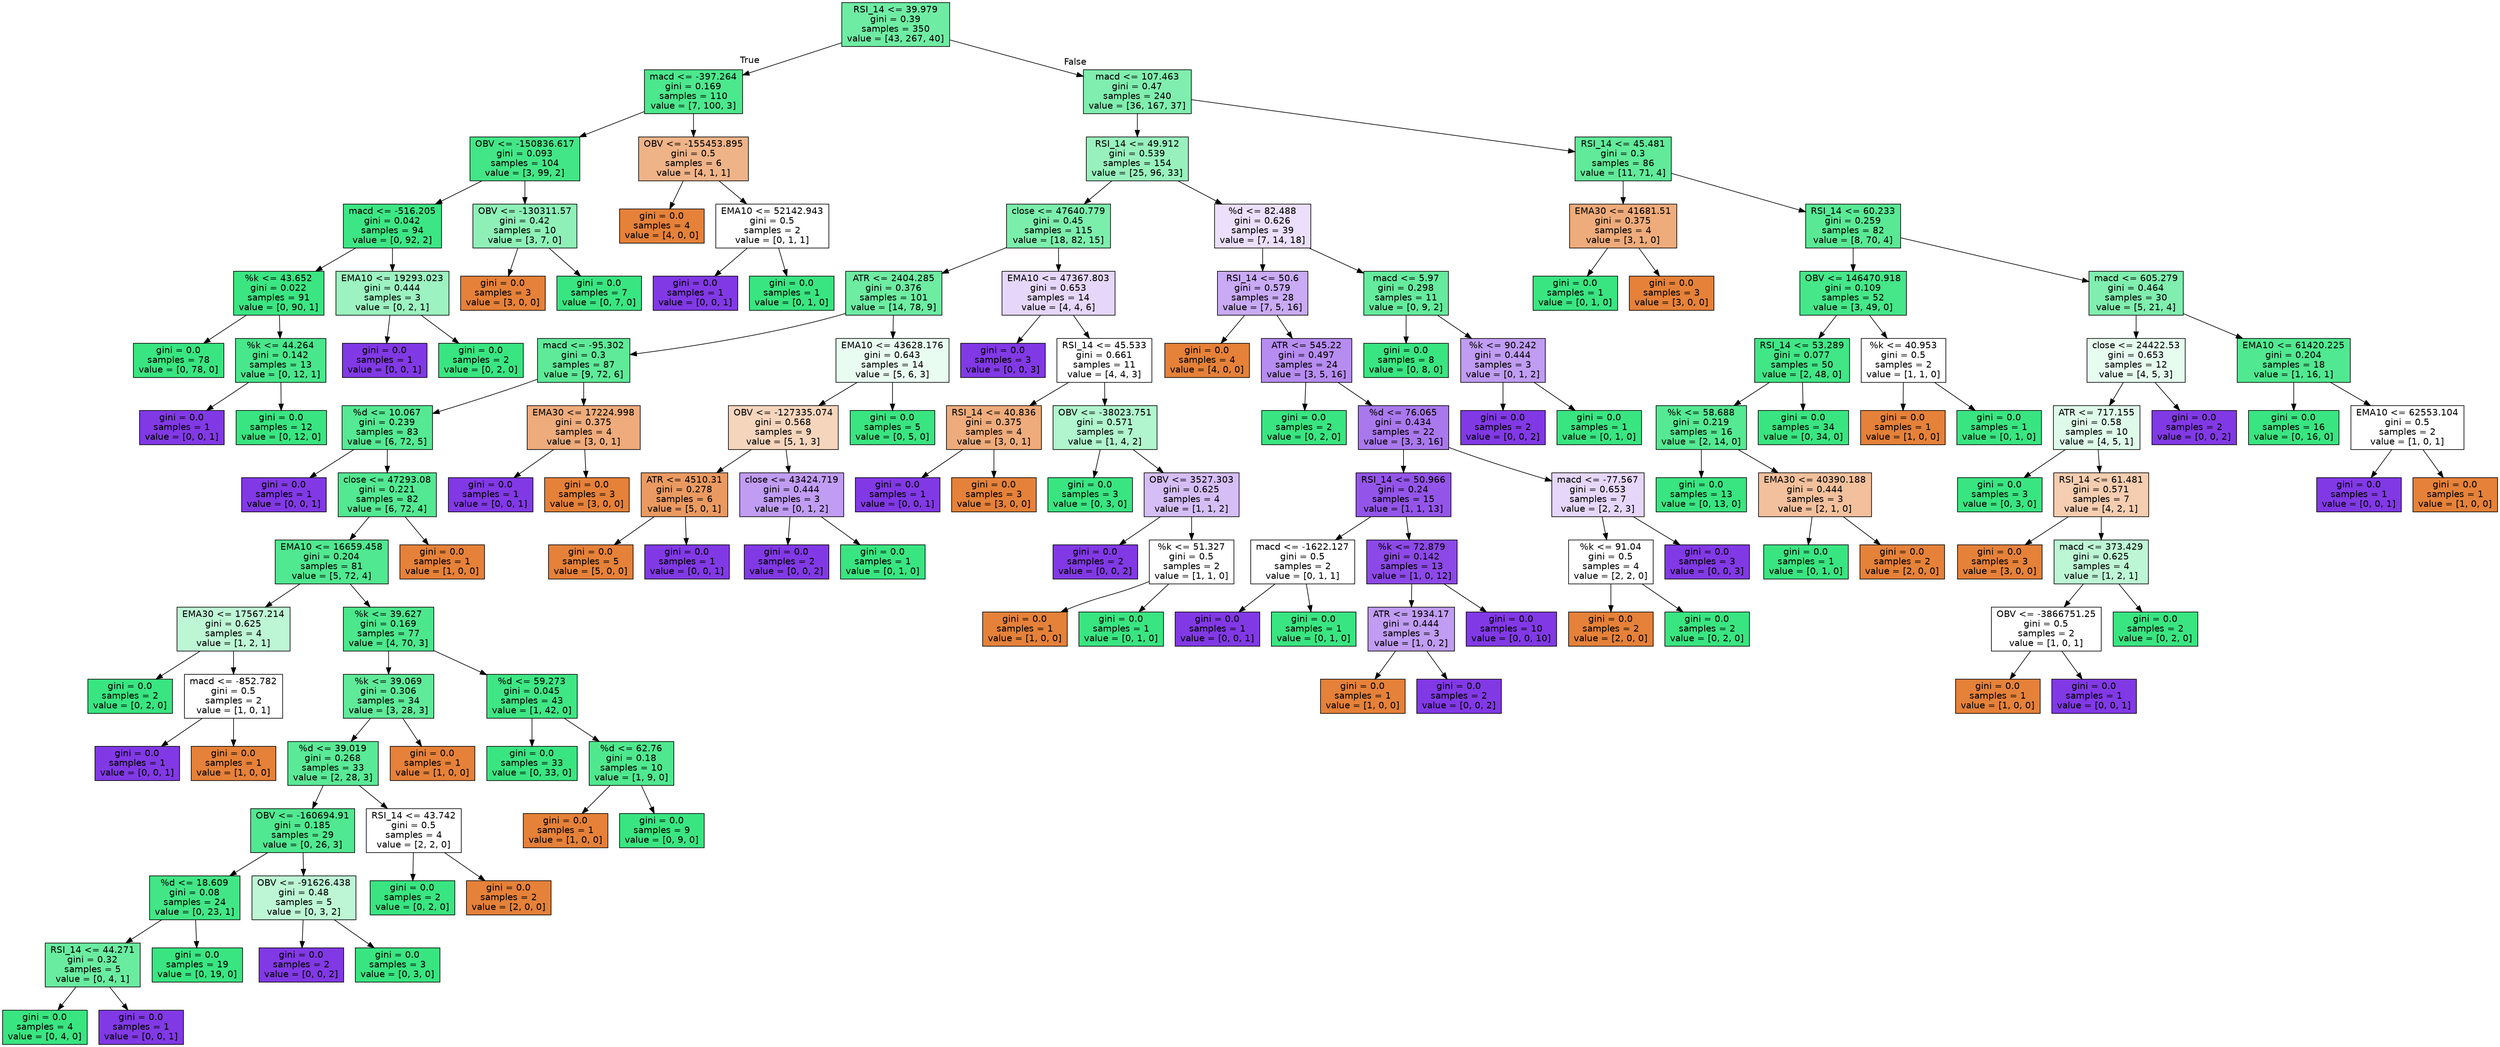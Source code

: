 digraph Tree {
node [shape=box, style="filled", color="black", fontname="helvetica"] ;
edge [fontname="helvetica"] ;
0 [label="RSI_14 <= 39.979\ngini = 0.39\nsamples = 350\nvalue = [43, 267, 40]", fillcolor="#6feca3"] ;
1 [label="macd <= -397.264\ngini = 0.169\nsamples = 110\nvalue = [7, 100, 3]", fillcolor="#4ce88d"] ;
0 -> 1 [labeldistance=2.5, labelangle=45, headlabel="True"] ;
2 [label="OBV <= -150836.617\ngini = 0.093\nsamples = 104\nvalue = [3, 99, 2]", fillcolor="#43e687"] ;
1 -> 2 ;
3 [label="macd <= -516.205\ngini = 0.042\nsamples = 94\nvalue = [0, 92, 2]", fillcolor="#3de684"] ;
2 -> 3 ;
4 [label="%k <= 43.652\ngini = 0.022\nsamples = 91\nvalue = [0, 90, 1]", fillcolor="#3be582"] ;
3 -> 4 ;
5 [label="gini = 0.0\nsamples = 78\nvalue = [0, 78, 0]", fillcolor="#39e581"] ;
4 -> 5 ;
6 [label="%k <= 44.264\ngini = 0.142\nsamples = 13\nvalue = [0, 12, 1]", fillcolor="#49e78c"] ;
4 -> 6 ;
7 [label="gini = 0.0\nsamples = 1\nvalue = [0, 0, 1]", fillcolor="#8139e5"] ;
6 -> 7 ;
8 [label="gini = 0.0\nsamples = 12\nvalue = [0, 12, 0]", fillcolor="#39e581"] ;
6 -> 8 ;
9 [label="EMA10 <= 19293.023\ngini = 0.444\nsamples = 3\nvalue = [0, 2, 1]", fillcolor="#9cf2c0"] ;
3 -> 9 ;
10 [label="gini = 0.0\nsamples = 1\nvalue = [0, 0, 1]", fillcolor="#8139e5"] ;
9 -> 10 ;
11 [label="gini = 0.0\nsamples = 2\nvalue = [0, 2, 0]", fillcolor="#39e581"] ;
9 -> 11 ;
12 [label="OBV <= -130311.57\ngini = 0.42\nsamples = 10\nvalue = [3, 7, 0]", fillcolor="#8ef0b7"] ;
2 -> 12 ;
13 [label="gini = 0.0\nsamples = 3\nvalue = [3, 0, 0]", fillcolor="#e58139"] ;
12 -> 13 ;
14 [label="gini = 0.0\nsamples = 7\nvalue = [0, 7, 0]", fillcolor="#39e581"] ;
12 -> 14 ;
15 [label="OBV <= -155453.895\ngini = 0.5\nsamples = 6\nvalue = [4, 1, 1]", fillcolor="#efb388"] ;
1 -> 15 ;
16 [label="gini = 0.0\nsamples = 4\nvalue = [4, 0, 0]", fillcolor="#e58139"] ;
15 -> 16 ;
17 [label="EMA10 <= 52142.943\ngini = 0.5\nsamples = 2\nvalue = [0, 1, 1]", fillcolor="#ffffff"] ;
15 -> 17 ;
18 [label="gini = 0.0\nsamples = 1\nvalue = [0, 0, 1]", fillcolor="#8139e5"] ;
17 -> 18 ;
19 [label="gini = 0.0\nsamples = 1\nvalue = [0, 1, 0]", fillcolor="#39e581"] ;
17 -> 19 ;
20 [label="macd <= 107.463\ngini = 0.47\nsamples = 240\nvalue = [36, 167, 37]", fillcolor="#80eeae"] ;
0 -> 20 [labeldistance=2.5, labelangle=-45, headlabel="False"] ;
21 [label="RSI_14 <= 49.912\ngini = 0.539\nsamples = 154\nvalue = [25, 96, 33]", fillcolor="#98f1bd"] ;
20 -> 21 ;
22 [label="close <= 47640.779\ngini = 0.45\nsamples = 115\nvalue = [18, 82, 15]", fillcolor="#7ceeac"] ;
21 -> 22 ;
23 [label="ATR <= 2404.285\ngini = 0.376\nsamples = 101\nvalue = [14, 78, 9]", fillcolor="#6deca2"] ;
22 -> 23 ;
24 [label="macd <= -95.302\ngini = 0.3\nsamples = 87\nvalue = [9, 72, 6]", fillcolor="#5fea99"] ;
23 -> 24 ;
25 [label="%d <= 10.067\ngini = 0.239\nsamples = 83\nvalue = [6, 72, 5]", fillcolor="#55e993"] ;
24 -> 25 ;
26 [label="gini = 0.0\nsamples = 1\nvalue = [0, 0, 1]", fillcolor="#8139e5"] ;
25 -> 26 ;
27 [label="close <= 47293.08\ngini = 0.221\nsamples = 82\nvalue = [6, 72, 4]", fillcolor="#53e892"] ;
25 -> 27 ;
28 [label="EMA10 <= 16659.458\ngini = 0.204\nsamples = 81\nvalue = [5, 72, 4]", fillcolor="#50e890"] ;
27 -> 28 ;
29 [label="EMA30 <= 17567.214\ngini = 0.625\nsamples = 4\nvalue = [1, 2, 1]", fillcolor="#bdf6d5"] ;
28 -> 29 ;
30 [label="gini = 0.0\nsamples = 2\nvalue = [0, 2, 0]", fillcolor="#39e581"] ;
29 -> 30 ;
31 [label="macd <= -852.782\ngini = 0.5\nsamples = 2\nvalue = [1, 0, 1]", fillcolor="#ffffff"] ;
29 -> 31 ;
32 [label="gini = 0.0\nsamples = 1\nvalue = [0, 0, 1]", fillcolor="#8139e5"] ;
31 -> 32 ;
33 [label="gini = 0.0\nsamples = 1\nvalue = [1, 0, 0]", fillcolor="#e58139"] ;
31 -> 33 ;
34 [label="%k <= 39.627\ngini = 0.169\nsamples = 77\nvalue = [4, 70, 3]", fillcolor="#4ce78d"] ;
28 -> 34 ;
35 [label="%k <= 39.069\ngini = 0.306\nsamples = 34\nvalue = [3, 28, 3]", fillcolor="#5fea99"] ;
34 -> 35 ;
36 [label="%d <= 39.019\ngini = 0.268\nsamples = 33\nvalue = [2, 28, 3]", fillcolor="#5ae996"] ;
35 -> 36 ;
37 [label="OBV <= -160694.91\ngini = 0.185\nsamples = 29\nvalue = [0, 26, 3]", fillcolor="#50e890"] ;
36 -> 37 ;
38 [label="%d <= 18.609\ngini = 0.08\nsamples = 24\nvalue = [0, 23, 1]", fillcolor="#42e686"] ;
37 -> 38 ;
39 [label="RSI_14 <= 44.271\ngini = 0.32\nsamples = 5\nvalue = [0, 4, 1]", fillcolor="#6aeca0"] ;
38 -> 39 ;
40 [label="gini = 0.0\nsamples = 4\nvalue = [0, 4, 0]", fillcolor="#39e581"] ;
39 -> 40 ;
41 [label="gini = 0.0\nsamples = 1\nvalue = [0, 0, 1]", fillcolor="#8139e5"] ;
39 -> 41 ;
42 [label="gini = 0.0\nsamples = 19\nvalue = [0, 19, 0]", fillcolor="#39e581"] ;
38 -> 42 ;
43 [label="OBV <= -91626.438\ngini = 0.48\nsamples = 5\nvalue = [0, 3, 2]", fillcolor="#bdf6d5"] ;
37 -> 43 ;
44 [label="gini = 0.0\nsamples = 2\nvalue = [0, 0, 2]", fillcolor="#8139e5"] ;
43 -> 44 ;
45 [label="gini = 0.0\nsamples = 3\nvalue = [0, 3, 0]", fillcolor="#39e581"] ;
43 -> 45 ;
46 [label="RSI_14 <= 43.742\ngini = 0.5\nsamples = 4\nvalue = [2, 2, 0]", fillcolor="#ffffff"] ;
36 -> 46 ;
47 [label="gini = 0.0\nsamples = 2\nvalue = [0, 2, 0]", fillcolor="#39e581"] ;
46 -> 47 ;
48 [label="gini = 0.0\nsamples = 2\nvalue = [2, 0, 0]", fillcolor="#e58139"] ;
46 -> 48 ;
49 [label="gini = 0.0\nsamples = 1\nvalue = [1, 0, 0]", fillcolor="#e58139"] ;
35 -> 49 ;
50 [label="%d <= 59.273\ngini = 0.045\nsamples = 43\nvalue = [1, 42, 0]", fillcolor="#3ee684"] ;
34 -> 50 ;
51 [label="gini = 0.0\nsamples = 33\nvalue = [0, 33, 0]", fillcolor="#39e581"] ;
50 -> 51 ;
52 [label="%d <= 62.76\ngini = 0.18\nsamples = 10\nvalue = [1, 9, 0]", fillcolor="#4fe88f"] ;
50 -> 52 ;
53 [label="gini = 0.0\nsamples = 1\nvalue = [1, 0, 0]", fillcolor="#e58139"] ;
52 -> 53 ;
54 [label="gini = 0.0\nsamples = 9\nvalue = [0, 9, 0]", fillcolor="#39e581"] ;
52 -> 54 ;
55 [label="gini = 0.0\nsamples = 1\nvalue = [1, 0, 0]", fillcolor="#e58139"] ;
27 -> 55 ;
56 [label="EMA30 <= 17224.998\ngini = 0.375\nsamples = 4\nvalue = [3, 0, 1]", fillcolor="#eeab7b"] ;
24 -> 56 ;
57 [label="gini = 0.0\nsamples = 1\nvalue = [0, 0, 1]", fillcolor="#8139e5"] ;
56 -> 57 ;
58 [label="gini = 0.0\nsamples = 3\nvalue = [3, 0, 0]", fillcolor="#e58139"] ;
56 -> 58 ;
59 [label="EMA10 <= 43628.176\ngini = 0.643\nsamples = 14\nvalue = [5, 6, 3]", fillcolor="#e9fcf1"] ;
23 -> 59 ;
60 [label="OBV <= -127335.074\ngini = 0.568\nsamples = 9\nvalue = [5, 1, 3]", fillcolor="#f6d5bd"] ;
59 -> 60 ;
61 [label="ATR <= 4510.31\ngini = 0.278\nsamples = 6\nvalue = [5, 0, 1]", fillcolor="#ea9a61"] ;
60 -> 61 ;
62 [label="gini = 0.0\nsamples = 5\nvalue = [5, 0, 0]", fillcolor="#e58139"] ;
61 -> 62 ;
63 [label="gini = 0.0\nsamples = 1\nvalue = [0, 0, 1]", fillcolor="#8139e5"] ;
61 -> 63 ;
64 [label="close <= 43424.719\ngini = 0.444\nsamples = 3\nvalue = [0, 1, 2]", fillcolor="#c09cf2"] ;
60 -> 64 ;
65 [label="gini = 0.0\nsamples = 2\nvalue = [0, 0, 2]", fillcolor="#8139e5"] ;
64 -> 65 ;
66 [label="gini = 0.0\nsamples = 1\nvalue = [0, 1, 0]", fillcolor="#39e581"] ;
64 -> 66 ;
67 [label="gini = 0.0\nsamples = 5\nvalue = [0, 5, 0]", fillcolor="#39e581"] ;
59 -> 67 ;
68 [label="EMA10 <= 47367.803\ngini = 0.653\nsamples = 14\nvalue = [4, 4, 6]", fillcolor="#e6d7fa"] ;
22 -> 68 ;
69 [label="gini = 0.0\nsamples = 3\nvalue = [0, 0, 3]", fillcolor="#8139e5"] ;
68 -> 69 ;
70 [label="RSI_14 <= 45.533\ngini = 0.661\nsamples = 11\nvalue = [4, 4, 3]", fillcolor="#ffffff"] ;
68 -> 70 ;
71 [label="RSI_14 <= 40.836\ngini = 0.375\nsamples = 4\nvalue = [3, 0, 1]", fillcolor="#eeab7b"] ;
70 -> 71 ;
72 [label="gini = 0.0\nsamples = 1\nvalue = [0, 0, 1]", fillcolor="#8139e5"] ;
71 -> 72 ;
73 [label="gini = 0.0\nsamples = 3\nvalue = [3, 0, 0]", fillcolor="#e58139"] ;
71 -> 73 ;
74 [label="OBV <= -38023.751\ngini = 0.571\nsamples = 7\nvalue = [1, 4, 2]", fillcolor="#b0f5cd"] ;
70 -> 74 ;
75 [label="gini = 0.0\nsamples = 3\nvalue = [0, 3, 0]", fillcolor="#39e581"] ;
74 -> 75 ;
76 [label="OBV <= 3527.303\ngini = 0.625\nsamples = 4\nvalue = [1, 1, 2]", fillcolor="#d5bdf6"] ;
74 -> 76 ;
77 [label="gini = 0.0\nsamples = 2\nvalue = [0, 0, 2]", fillcolor="#8139e5"] ;
76 -> 77 ;
78 [label="%k <= 51.327\ngini = 0.5\nsamples = 2\nvalue = [1, 1, 0]", fillcolor="#ffffff"] ;
76 -> 78 ;
79 [label="gini = 0.0\nsamples = 1\nvalue = [1, 0, 0]", fillcolor="#e58139"] ;
78 -> 79 ;
80 [label="gini = 0.0\nsamples = 1\nvalue = [0, 1, 0]", fillcolor="#39e581"] ;
78 -> 80 ;
81 [label="%d <= 82.488\ngini = 0.626\nsamples = 39\nvalue = [7, 14, 18]", fillcolor="#ebdffb"] ;
21 -> 81 ;
82 [label="RSI_14 <= 50.6\ngini = 0.579\nsamples = 28\nvalue = [7, 5, 16]", fillcolor="#c9aaf4"] ;
81 -> 82 ;
83 [label="gini = 0.0\nsamples = 4\nvalue = [4, 0, 0]", fillcolor="#e58139"] ;
82 -> 83 ;
84 [label="ATR <= 545.22\ngini = 0.497\nsamples = 24\nvalue = [3, 5, 16]", fillcolor="#b68cf0"] ;
82 -> 84 ;
85 [label="gini = 0.0\nsamples = 2\nvalue = [0, 2, 0]", fillcolor="#39e581"] ;
84 -> 85 ;
86 [label="%d <= 76.065\ngini = 0.434\nsamples = 22\nvalue = [3, 3, 16]", fillcolor="#a978ed"] ;
84 -> 86 ;
87 [label="RSI_14 <= 50.966\ngini = 0.24\nsamples = 15\nvalue = [1, 1, 13]", fillcolor="#9355e9"] ;
86 -> 87 ;
88 [label="macd <= -1622.127\ngini = 0.5\nsamples = 2\nvalue = [0, 1, 1]", fillcolor="#ffffff"] ;
87 -> 88 ;
89 [label="gini = 0.0\nsamples = 1\nvalue = [0, 0, 1]", fillcolor="#8139e5"] ;
88 -> 89 ;
90 [label="gini = 0.0\nsamples = 1\nvalue = [0, 1, 0]", fillcolor="#39e581"] ;
88 -> 90 ;
91 [label="%k <= 72.879\ngini = 0.142\nsamples = 13\nvalue = [1, 0, 12]", fillcolor="#8c49e7"] ;
87 -> 91 ;
92 [label="ATR <= 1934.17\ngini = 0.444\nsamples = 3\nvalue = [1, 0, 2]", fillcolor="#c09cf2"] ;
91 -> 92 ;
93 [label="gini = 0.0\nsamples = 1\nvalue = [1, 0, 0]", fillcolor="#e58139"] ;
92 -> 93 ;
94 [label="gini = 0.0\nsamples = 2\nvalue = [0, 0, 2]", fillcolor="#8139e5"] ;
92 -> 94 ;
95 [label="gini = 0.0\nsamples = 10\nvalue = [0, 0, 10]", fillcolor="#8139e5"] ;
91 -> 95 ;
96 [label="macd <= -77.567\ngini = 0.653\nsamples = 7\nvalue = [2, 2, 3]", fillcolor="#e6d7fa"] ;
86 -> 96 ;
97 [label="%k <= 91.04\ngini = 0.5\nsamples = 4\nvalue = [2, 2, 0]", fillcolor="#ffffff"] ;
96 -> 97 ;
98 [label="gini = 0.0\nsamples = 2\nvalue = [2, 0, 0]", fillcolor="#e58139"] ;
97 -> 98 ;
99 [label="gini = 0.0\nsamples = 2\nvalue = [0, 2, 0]", fillcolor="#39e581"] ;
97 -> 99 ;
100 [label="gini = 0.0\nsamples = 3\nvalue = [0, 0, 3]", fillcolor="#8139e5"] ;
96 -> 100 ;
101 [label="macd <= 5.97\ngini = 0.298\nsamples = 11\nvalue = [0, 9, 2]", fillcolor="#65eb9d"] ;
81 -> 101 ;
102 [label="gini = 0.0\nsamples = 8\nvalue = [0, 8, 0]", fillcolor="#39e581"] ;
101 -> 102 ;
103 [label="%k <= 90.242\ngini = 0.444\nsamples = 3\nvalue = [0, 1, 2]", fillcolor="#c09cf2"] ;
101 -> 103 ;
104 [label="gini = 0.0\nsamples = 2\nvalue = [0, 0, 2]", fillcolor="#8139e5"] ;
103 -> 104 ;
105 [label="gini = 0.0\nsamples = 1\nvalue = [0, 1, 0]", fillcolor="#39e581"] ;
103 -> 105 ;
106 [label="RSI_14 <= 45.481\ngini = 0.3\nsamples = 86\nvalue = [11, 71, 4]", fillcolor="#61ea9a"] ;
20 -> 106 ;
107 [label="EMA30 <= 41681.51\ngini = 0.375\nsamples = 4\nvalue = [3, 1, 0]", fillcolor="#eeab7b"] ;
106 -> 107 ;
108 [label="gini = 0.0\nsamples = 1\nvalue = [0, 1, 0]", fillcolor="#39e581"] ;
107 -> 108 ;
109 [label="gini = 0.0\nsamples = 3\nvalue = [3, 0, 0]", fillcolor="#e58139"] ;
107 -> 109 ;
110 [label="RSI_14 <= 60.233\ngini = 0.259\nsamples = 82\nvalue = [8, 70, 4]", fillcolor="#59e995"] ;
106 -> 110 ;
111 [label="OBV <= 146470.918\ngini = 0.109\nsamples = 52\nvalue = [3, 49, 0]", fillcolor="#45e789"] ;
110 -> 111 ;
112 [label="RSI_14 <= 53.289\ngini = 0.077\nsamples = 50\nvalue = [2, 48, 0]", fillcolor="#41e686"] ;
111 -> 112 ;
113 [label="%k <= 58.688\ngini = 0.219\nsamples = 16\nvalue = [2, 14, 0]", fillcolor="#55e993"] ;
112 -> 113 ;
114 [label="gini = 0.0\nsamples = 13\nvalue = [0, 13, 0]", fillcolor="#39e581"] ;
113 -> 114 ;
115 [label="EMA30 <= 40390.188\ngini = 0.444\nsamples = 3\nvalue = [2, 1, 0]", fillcolor="#f2c09c"] ;
113 -> 115 ;
116 [label="gini = 0.0\nsamples = 1\nvalue = [0, 1, 0]", fillcolor="#39e581"] ;
115 -> 116 ;
117 [label="gini = 0.0\nsamples = 2\nvalue = [2, 0, 0]", fillcolor="#e58139"] ;
115 -> 117 ;
118 [label="gini = 0.0\nsamples = 34\nvalue = [0, 34, 0]", fillcolor="#39e581"] ;
112 -> 118 ;
119 [label="%k <= 40.953\ngini = 0.5\nsamples = 2\nvalue = [1, 1, 0]", fillcolor="#ffffff"] ;
111 -> 119 ;
120 [label="gini = 0.0\nsamples = 1\nvalue = [1, 0, 0]", fillcolor="#e58139"] ;
119 -> 120 ;
121 [label="gini = 0.0\nsamples = 1\nvalue = [0, 1, 0]", fillcolor="#39e581"] ;
119 -> 121 ;
122 [label="macd <= 605.279\ngini = 0.464\nsamples = 30\nvalue = [5, 21, 4]", fillcolor="#80eeae"] ;
110 -> 122 ;
123 [label="close <= 24422.53\ngini = 0.653\nsamples = 12\nvalue = [4, 5, 3]", fillcolor="#e6fcef"] ;
122 -> 123 ;
124 [label="ATR <= 717.155\ngini = 0.58\nsamples = 10\nvalue = [4, 5, 1]", fillcolor="#defbea"] ;
123 -> 124 ;
125 [label="gini = 0.0\nsamples = 3\nvalue = [0, 3, 0]", fillcolor="#39e581"] ;
124 -> 125 ;
126 [label="RSI_14 <= 61.481\ngini = 0.571\nsamples = 7\nvalue = [4, 2, 1]", fillcolor="#f5cdb0"] ;
124 -> 126 ;
127 [label="gini = 0.0\nsamples = 3\nvalue = [3, 0, 0]", fillcolor="#e58139"] ;
126 -> 127 ;
128 [label="macd <= 373.429\ngini = 0.625\nsamples = 4\nvalue = [1, 2, 1]", fillcolor="#bdf6d5"] ;
126 -> 128 ;
129 [label="OBV <= -3866751.25\ngini = 0.5\nsamples = 2\nvalue = [1, 0, 1]", fillcolor="#ffffff"] ;
128 -> 129 ;
130 [label="gini = 0.0\nsamples = 1\nvalue = [1, 0, 0]", fillcolor="#e58139"] ;
129 -> 130 ;
131 [label="gini = 0.0\nsamples = 1\nvalue = [0, 0, 1]", fillcolor="#8139e5"] ;
129 -> 131 ;
132 [label="gini = 0.0\nsamples = 2\nvalue = [0, 2, 0]", fillcolor="#39e581"] ;
128 -> 132 ;
133 [label="gini = 0.0\nsamples = 2\nvalue = [0, 0, 2]", fillcolor="#8139e5"] ;
123 -> 133 ;
134 [label="EMA10 <= 61420.225\ngini = 0.204\nsamples = 18\nvalue = [1, 16, 1]", fillcolor="#50e890"] ;
122 -> 134 ;
135 [label="gini = 0.0\nsamples = 16\nvalue = [0, 16, 0]", fillcolor="#39e581"] ;
134 -> 135 ;
136 [label="EMA10 <= 62553.104\ngini = 0.5\nsamples = 2\nvalue = [1, 0, 1]", fillcolor="#ffffff"] ;
134 -> 136 ;
137 [label="gini = 0.0\nsamples = 1\nvalue = [0, 0, 1]", fillcolor="#8139e5"] ;
136 -> 137 ;
138 [label="gini = 0.0\nsamples = 1\nvalue = [1, 0, 0]", fillcolor="#e58139"] ;
136 -> 138 ;
}
